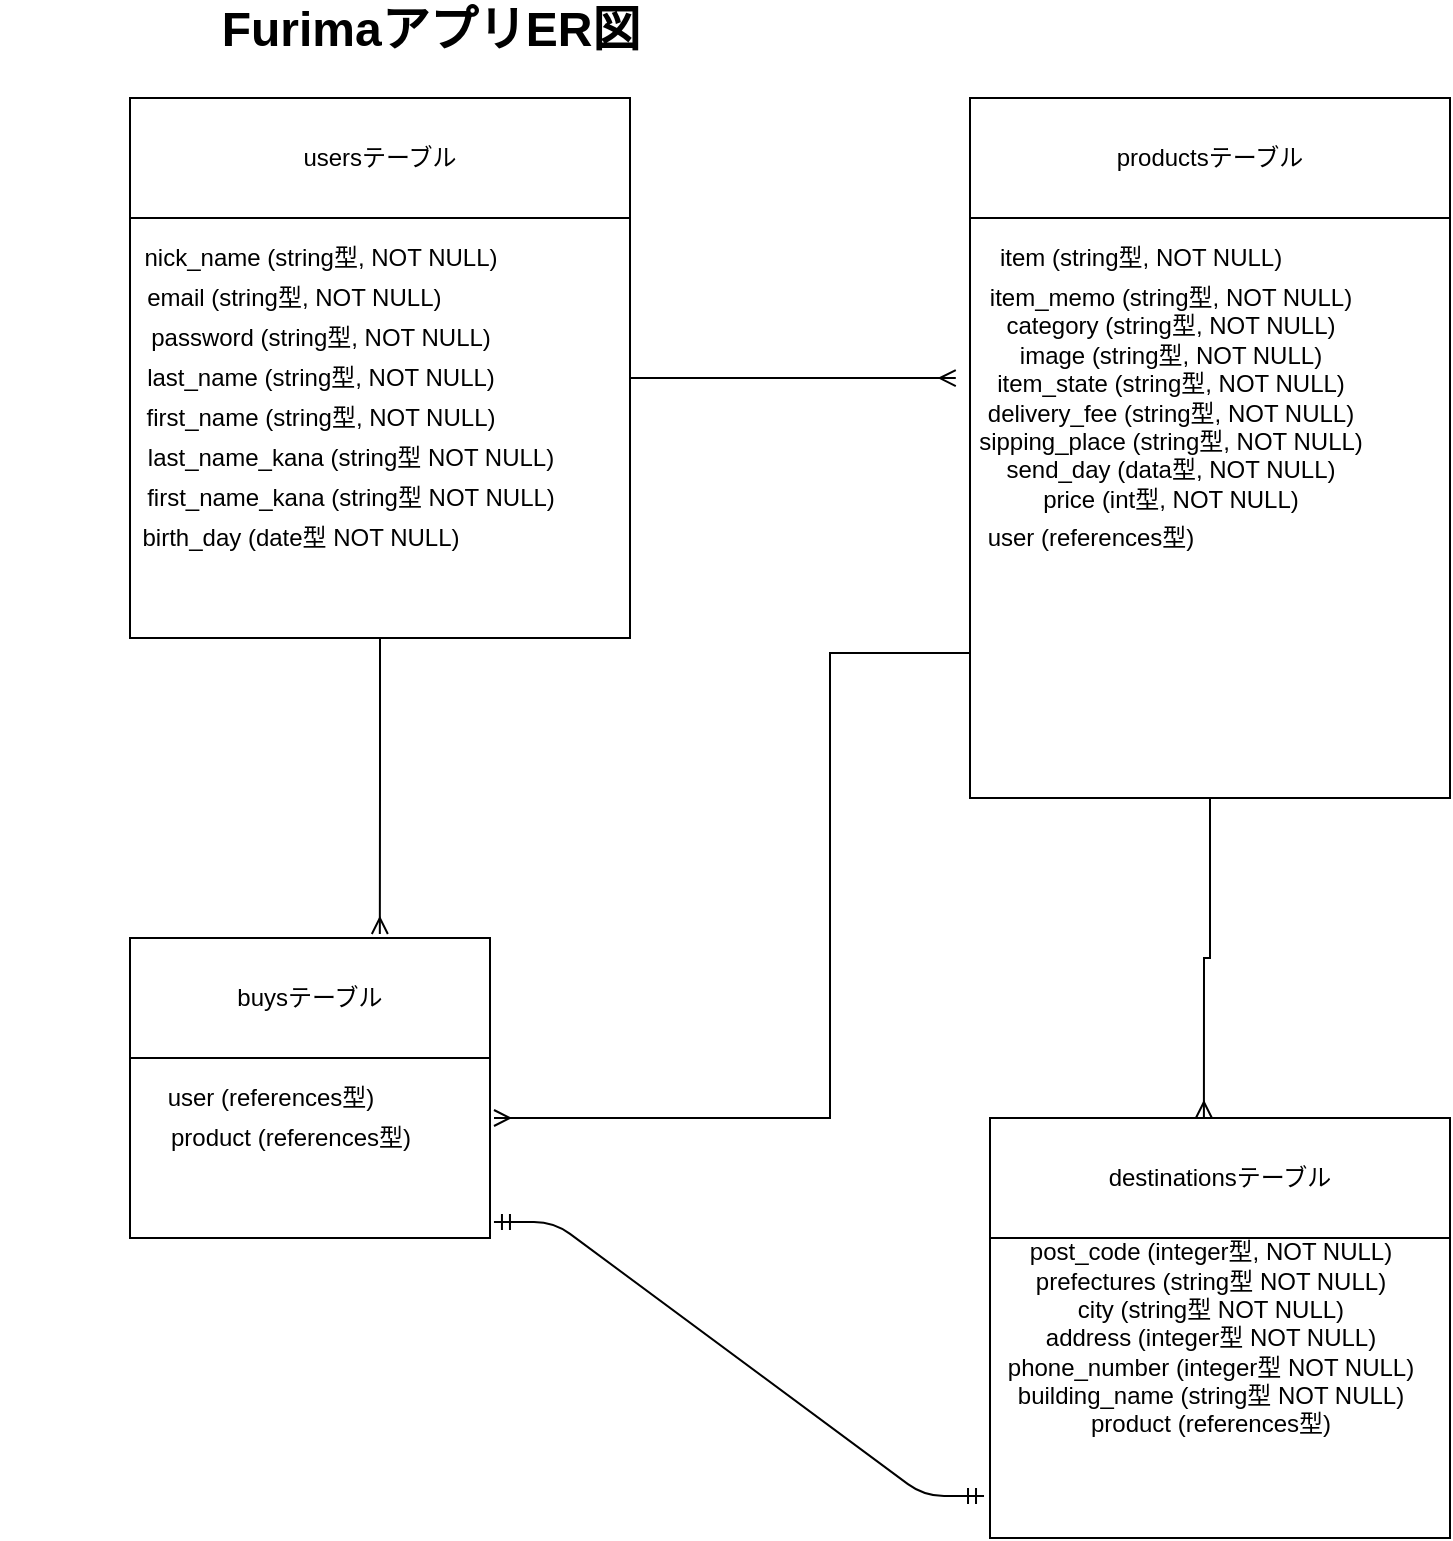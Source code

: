 <mxfile version="13.10.0" type="embed">
    <diagram id="p0TnjbUd2gW1PoHSHFOu" name="ページ1">
        <mxGraphModel dx="3028" dy="907" grid="1" gridSize="10" guides="1" tooltips="1" connect="1" arrows="1" fold="1" page="0" pageScale="1" pageWidth="850" pageHeight="1100" math="0" shadow="0">
            <root>
                <mxCell id="0"/>
                <mxCell id="1" parent="0"/>
                <mxCell id="21" value="FurimaアプリER図&lt;br&gt;&lt;br&gt;" style="text;strokeColor=none;fillColor=none;html=1;fontSize=24;fontStyle=1;verticalAlign=middle;align=center;" vertex="1" parent="1">
                    <mxGeometry x="-1600" y="60" width="100" height="40" as="geometry"/>
                </mxCell>
                <mxCell id="85" style="edgeStyle=orthogonalEdgeStyle;rounded=0;orthogonalLoop=1;jettySize=auto;html=1;entryX=-0.01;entryY=0.417;entryDx=0;entryDy=0;entryPerimeter=0;endArrow=ERmany;endFill=0;" edge="1" parent="1" source="43" target="60">
                    <mxGeometry relative="1" as="geometry"/>
                </mxCell>
                <mxCell id="86" style="edgeStyle=orthogonalEdgeStyle;rounded=0;orthogonalLoop=1;jettySize=auto;html=1;entryX=0.694;entryY=-0.033;entryDx=0;entryDy=0;entryPerimeter=0;endArrow=ERmany;endFill=0;" edge="1" parent="1" source="43" target="65">
                    <mxGeometry relative="1" as="geometry"/>
                </mxCell>
                <mxCell id="43" value="" style="whiteSpace=wrap;html=1;" vertex="1" parent="1">
                    <mxGeometry x="-1700" y="110" width="250" height="260" as="geometry"/>
                </mxCell>
                <mxCell id="44" value="usersテーブル" style="whiteSpace=wrap;html=1;" vertex="1" parent="1">
                    <mxGeometry x="-1700" y="100" width="250" height="60" as="geometry"/>
                </mxCell>
                <mxCell id="46" value="nick_name (string型, NOT NULL)" style="text;html=1;align=center;verticalAlign=middle;resizable=0;points=[];autosize=1;" vertex="1" parent="1">
                    <mxGeometry x="-1700" y="170" width="190" height="20" as="geometry"/>
                </mxCell>
                <mxCell id="47" value="&amp;nbsp; &amp;nbsp; &amp;nbsp; &amp;nbsp; &amp;nbsp; &amp;nbsp; &amp;nbsp; &amp;nbsp; &amp;nbsp; &amp;nbsp;email (string型, NOT NULL)" style="text;html=1;align=center;verticalAlign=middle;resizable=0;points=[];autosize=1;" vertex="1" parent="1">
                    <mxGeometry x="-1765" y="190" width="230" height="20" as="geometry"/>
                </mxCell>
                <mxCell id="49" value="password (string型, NOT NULL)" style="text;html=1;align=center;verticalAlign=middle;resizable=0;points=[];autosize=1;" vertex="1" parent="1">
                    <mxGeometry x="-1700" y="210" width="190" height="20" as="geometry"/>
                </mxCell>
                <mxCell id="50" value="last_name (string型, NOT NULL)" style="text;html=1;align=center;verticalAlign=middle;resizable=0;points=[];autosize=1;" vertex="1" parent="1">
                    <mxGeometry x="-1700" y="230" width="190" height="20" as="geometry"/>
                </mxCell>
                <mxCell id="51" value="&lt;span&gt;first_name (string型, NOT NULL)&lt;/span&gt;" style="text;html=1;align=center;verticalAlign=middle;resizable=0;points=[];autosize=1;" vertex="1" parent="1">
                    <mxGeometry x="-1700" y="250" width="190" height="20" as="geometry"/>
                </mxCell>
                <mxCell id="52" value="last_name_kana (string型 NOT NULL)" style="text;html=1;align=center;verticalAlign=middle;resizable=0;points=[];autosize=1;" vertex="1" parent="1">
                    <mxGeometry x="-1700" y="270" width="220" height="20" as="geometry"/>
                </mxCell>
                <mxCell id="54" value="first_name_kana (string型 NOT NULL)" style="text;html=1;align=center;verticalAlign=middle;resizable=0;points=[];autosize=1;" vertex="1" parent="1">
                    <mxGeometry x="-1700" y="290" width="220" height="20" as="geometry"/>
                </mxCell>
                <mxCell id="55" value="birth_day (date型 NOT NULL)" style="text;html=1;align=center;verticalAlign=middle;resizable=0;points=[];autosize=1;" vertex="1" parent="1">
                    <mxGeometry x="-1700" y="310" width="170" height="20" as="geometry"/>
                </mxCell>
                <mxCell id="57" value="productsテーブル" style="rounded=0;whiteSpace=wrap;html=1;" vertex="1" parent="1">
                    <mxGeometry x="-1280" y="100" width="240" height="60" as="geometry"/>
                </mxCell>
                <mxCell id="89" style="edgeStyle=orthogonalEdgeStyle;rounded=0;orthogonalLoop=1;jettySize=auto;html=1;exitX=0;exitY=0.75;exitDx=0;exitDy=0;endArrow=ERmany;endFill=0;entryX=1.011;entryY=0.344;entryDx=0;entryDy=0;entryPerimeter=0;" edge="1" parent="1" source="58" target="67">
                    <mxGeometry relative="1" as="geometry">
                        <mxPoint x="-1510" y="610" as="targetPoint"/>
                        <Array as="points">
                            <mxPoint x="-1350" y="378"/>
                            <mxPoint x="-1350" y="610"/>
                        </Array>
                    </mxGeometry>
                </mxCell>
                <mxCell id="90" style="edgeStyle=orthogonalEdgeStyle;rounded=0;orthogonalLoop=1;jettySize=auto;html=1;exitX=0.5;exitY=1;exitDx=0;exitDy=0;endArrow=ERmany;endFill=0;entryX=0.465;entryY=0;entryDx=0;entryDy=0;entryPerimeter=0;" edge="1" parent="1" source="58" target="62">
                    <mxGeometry relative="1" as="geometry">
                        <mxPoint x="-1160" y="600" as="targetPoint"/>
                    </mxGeometry>
                </mxCell>
                <mxCell id="58" value="" style="rounded=0;whiteSpace=wrap;html=1;" vertex="1" parent="1">
                    <mxGeometry x="-1280" y="160" width="240" height="290" as="geometry"/>
                </mxCell>
                <mxCell id="59" value="item (string型, NOT NULL)" style="text;html=1;align=center;verticalAlign=middle;resizable=0;points=[];autosize=1;" vertex="1" parent="1">
                    <mxGeometry x="-1275" y="170" width="160" height="20" as="geometry"/>
                </mxCell>
                <mxCell id="60" value="item_memo (string型, NOT NULL)&lt;br&gt;category (string型, NOT NULL)&lt;br&gt;image (string型, NOT NULL)&lt;br&gt;item_state (string型, NOT NULL)&lt;br&gt;delivery_fee (string型, NOT NULL)&lt;br&gt;sipping_place (string型, NOT NULL)&lt;br&gt;send_day (data型, NOT NULL)&lt;br&gt;price (int型, NOT NULL)" style="text;html=1;align=center;verticalAlign=middle;resizable=0;points=[];autosize=1;" vertex="1" parent="1">
                    <mxGeometry x="-1285" y="190" width="210" height="120" as="geometry"/>
                </mxCell>
                <mxCell id="61" value="user (references型)" style="text;html=1;align=center;verticalAlign=middle;resizable=0;points=[];autosize=1;" vertex="1" parent="1">
                    <mxGeometry x="-1280" y="310" width="120" height="20" as="geometry"/>
                </mxCell>
                <mxCell id="62" value="destinationsテーブル" style="whiteSpace=wrap;html=1;" vertex="1" parent="1">
                    <mxGeometry x="-1270" y="610" width="230" height="60" as="geometry"/>
                </mxCell>
                <mxCell id="63" value="" style="whiteSpace=wrap;html=1;" vertex="1" parent="1">
                    <mxGeometry x="-1270" y="670" width="230" height="150" as="geometry"/>
                </mxCell>
                <mxCell id="64" value="post_code (integer型, NOT NULL)&lt;br&gt;prefectures (string型 NOT NULL)&lt;br&gt;city (string型 NOT NULL)&lt;br&gt;address (integer型 NOT NULL)&lt;br&gt;phone_number (integer型 NOT NULL)&lt;br&gt;building_name (string型 NOT NULL)&lt;br&gt;product (references型)" style="text;html=1;align=center;verticalAlign=middle;resizable=0;points=[];autosize=1;" vertex="1" parent="1">
                    <mxGeometry x="-1270" y="670" width="220" height="100" as="geometry"/>
                </mxCell>
                <mxCell id="65" value="buysテーブル" style="whiteSpace=wrap;html=1;" vertex="1" parent="1">
                    <mxGeometry x="-1700" y="520" width="180" height="60" as="geometry"/>
                </mxCell>
                <mxCell id="67" value="" style="whiteSpace=wrap;html=1;" vertex="1" parent="1">
                    <mxGeometry x="-1700" y="580" width="180" height="90" as="geometry"/>
                </mxCell>
                <mxCell id="68" value="user (references型)" style="text;html=1;align=center;verticalAlign=middle;resizable=0;points=[];autosize=1;" vertex="1" parent="1">
                    <mxGeometry x="-1690" y="590" width="120" height="20" as="geometry"/>
                </mxCell>
                <mxCell id="69" value="product (references型)" style="text;html=1;align=center;verticalAlign=middle;resizable=0;points=[];autosize=1;" vertex="1" parent="1">
                    <mxGeometry x="-1690" y="610" width="140" height="20" as="geometry"/>
                </mxCell>
                <mxCell id="91" value="" style="edgeStyle=entityRelationEdgeStyle;fontSize=12;html=1;endArrow=ERmandOne;startArrow=ERmandOne;entryX=-0.013;entryY=0.86;entryDx=0;entryDy=0;entryPerimeter=0;exitX=1.011;exitY=0.911;exitDx=0;exitDy=0;exitPerimeter=0;" edge="1" parent="1" source="67" target="63">
                    <mxGeometry width="100" height="100" relative="1" as="geometry">
                        <mxPoint x="-1580" y="799" as="sourcePoint"/>
                        <mxPoint x="-1450" y="700" as="targetPoint"/>
                    </mxGeometry>
                </mxCell>
            </root>
        </mxGraphModel>
    </diagram>
</mxfile>
